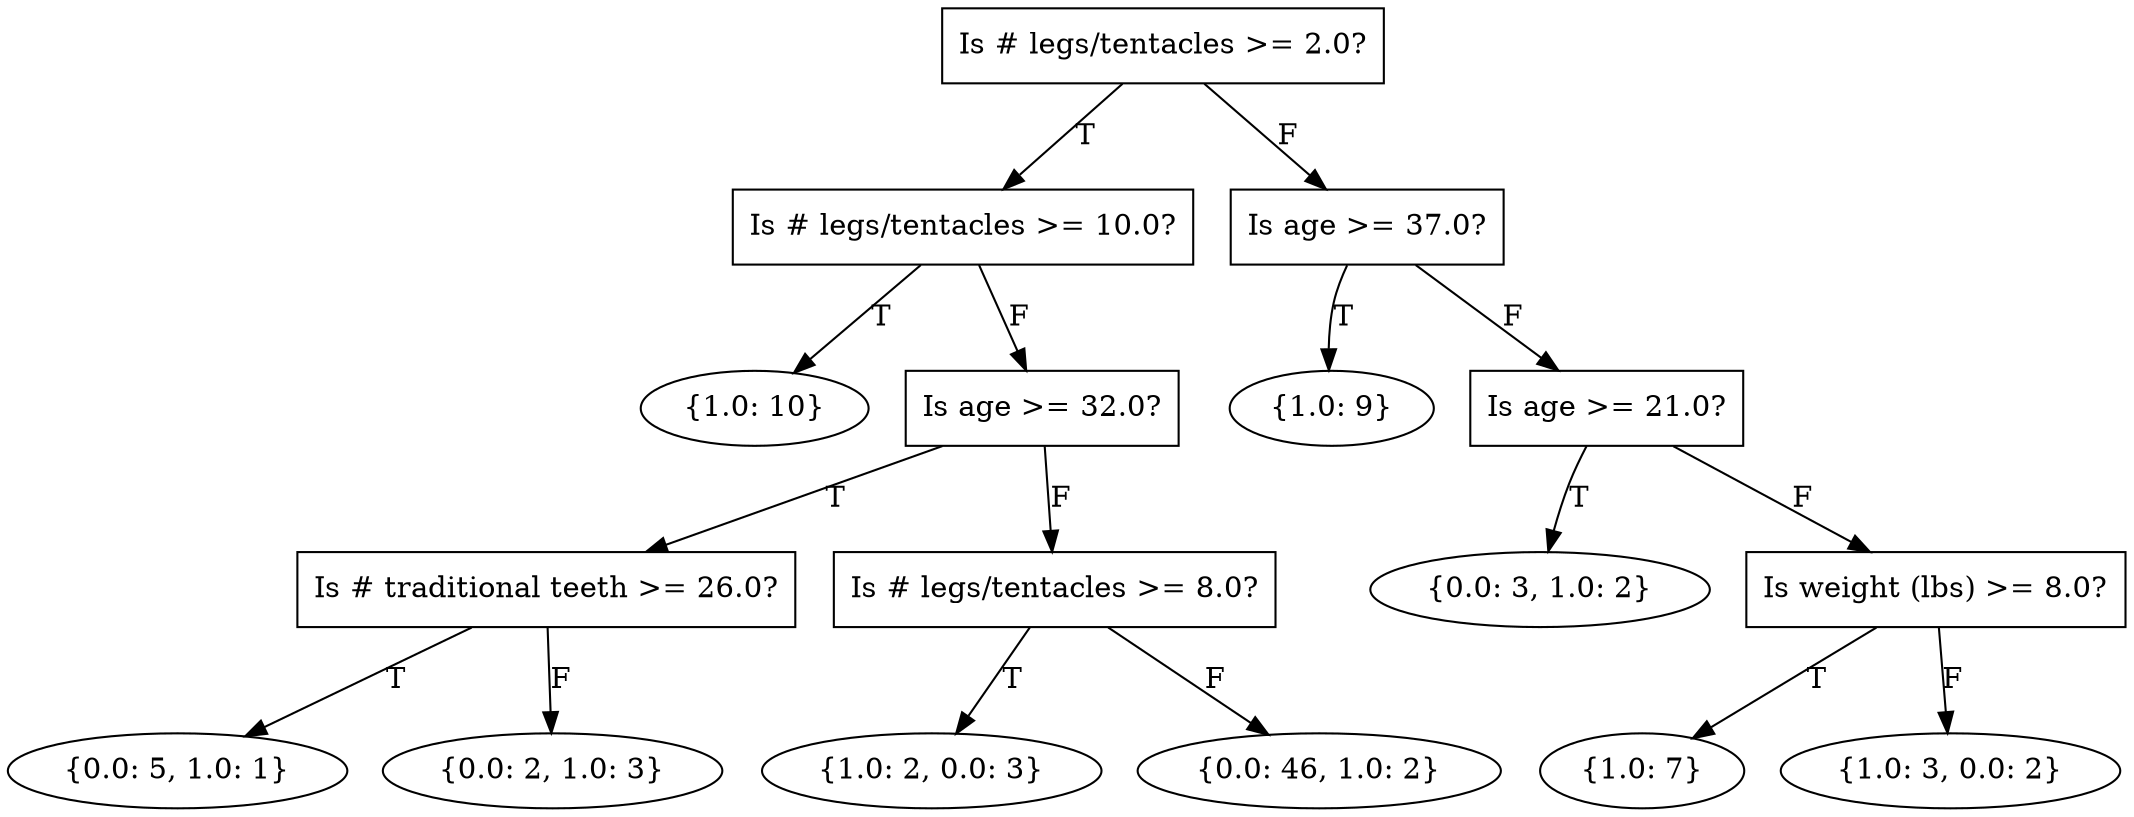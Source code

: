// Decision Tree
digraph {
	"8ddbd31b12ed42a78114b1ebc3f62237" [label="Is # legs/tentacles >= 2.0?" shape=box]
	"05eb8832781d422abaebae45f0f3af16" [label="Is # legs/tentacles >= 10.0?" shape=box]
	"430ac7b78a0941cf8acb0121383e98fb" [label="{1.0: 10}" shape=oval]
	"05eb8832781d422abaebae45f0f3af16" -> "430ac7b78a0941cf8acb0121383e98fb" [label=T]
	e34fc58d3ecb4beca22984feddb146b2 [label="Is age >= 32.0?" shape=box]
	a4c977f900164486800dea591a760d63 [label="Is # traditional teeth >= 26.0?" shape=box]
	f7bcc03637614d19915525902f0bc38a [label="{0.0: 5, 1.0: 1}" shape=oval]
	a4c977f900164486800dea591a760d63 -> f7bcc03637614d19915525902f0bc38a [label=T]
	"50a5ed820eef45799a8951d155de1e69" [label="{0.0: 2, 1.0: 3}" shape=oval]
	a4c977f900164486800dea591a760d63 -> "50a5ed820eef45799a8951d155de1e69" [label=F]
	e34fc58d3ecb4beca22984feddb146b2 -> a4c977f900164486800dea591a760d63 [label=T]
	"92c158893ef64ce4a7d241b7aadaa599" [label="Is # legs/tentacles >= 8.0?" shape=box]
	a73bb5e8cae548569e9fd82f9e4e7071 [label="{1.0: 2, 0.0: 3}" shape=oval]
	"92c158893ef64ce4a7d241b7aadaa599" -> a73bb5e8cae548569e9fd82f9e4e7071 [label=T]
	"8184a6567b7645ef80ed7a5ba0df7563" [label="{0.0: 46, 1.0: 2}" shape=oval]
	"92c158893ef64ce4a7d241b7aadaa599" -> "8184a6567b7645ef80ed7a5ba0df7563" [label=F]
	e34fc58d3ecb4beca22984feddb146b2 -> "92c158893ef64ce4a7d241b7aadaa599" [label=F]
	"05eb8832781d422abaebae45f0f3af16" -> e34fc58d3ecb4beca22984feddb146b2 [label=F]
	"8ddbd31b12ed42a78114b1ebc3f62237" -> "05eb8832781d422abaebae45f0f3af16" [label=T]
	aa6f6cebbf554b638c473c0a45042e06 [label="Is age >= 37.0?" shape=box]
	"6e254cdb6e604a0a92a4596d4e2b8404" [label="{1.0: 9}" shape=oval]
	aa6f6cebbf554b638c473c0a45042e06 -> "6e254cdb6e604a0a92a4596d4e2b8404" [label=T]
	"2f6c067b942c4ad98c2bfe7591bc37e9" [label="Is age >= 21.0?" shape=box]
	e1f423e3e8b04d44b3a2db40de5458a1 [label="{0.0: 3, 1.0: 2}" shape=oval]
	"2f6c067b942c4ad98c2bfe7591bc37e9" -> e1f423e3e8b04d44b3a2db40de5458a1 [label=T]
	d943626e73cc4b478cff7fbf6a6d0f44 [label="Is weight (lbs) >= 8.0?" shape=box]
	"79fc10da4fdd4ff5ab974650b345dcb9" [label="{1.0: 7}" shape=oval]
	d943626e73cc4b478cff7fbf6a6d0f44 -> "79fc10da4fdd4ff5ab974650b345dcb9" [label=T]
	"8b66350a610c4aa5b4cce2a05d339b05" [label="{1.0: 3, 0.0: 2}" shape=oval]
	d943626e73cc4b478cff7fbf6a6d0f44 -> "8b66350a610c4aa5b4cce2a05d339b05" [label=F]
	"2f6c067b942c4ad98c2bfe7591bc37e9" -> d943626e73cc4b478cff7fbf6a6d0f44 [label=F]
	aa6f6cebbf554b638c473c0a45042e06 -> "2f6c067b942c4ad98c2bfe7591bc37e9" [label=F]
	"8ddbd31b12ed42a78114b1ebc3f62237" -> aa6f6cebbf554b638c473c0a45042e06 [label=F]
}

